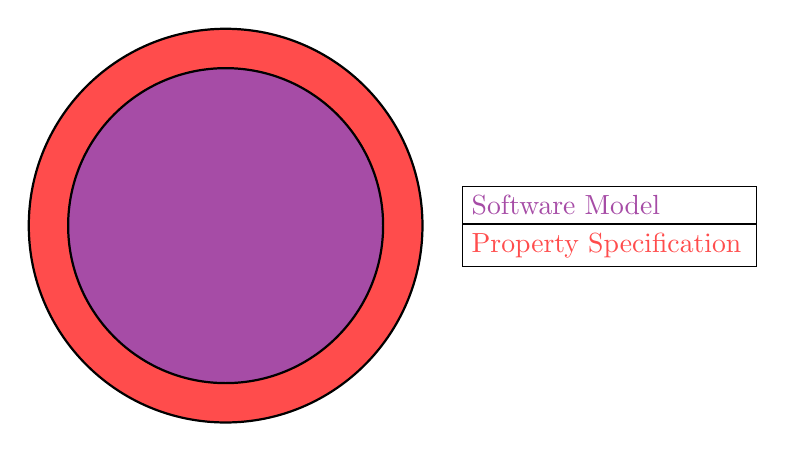 %!TEX root = ../MCSS.tex
\begin{tikzpicture}[
]

\tikzstyle{nome}=[draw, anchor=west,text width=3.5cm]

\draw[thick,fill=red!70]    (0,0) circle (2.5);
\draw[thick,fill=violet!70] (0,0) circle (2);

\node[nome,text=violet!70] at (3,.26) {Software Model};
\node[nome,text=red!70]    at (3,-.25) {Property Specification};

\end{tikzpicture}